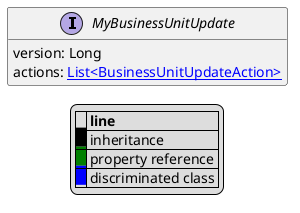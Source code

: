 @startuml

hide empty fields
hide empty methods
legend
|= |= line |
|<back:black>   </back>| inheritance |
|<back:green>   </back>| property reference |
|<back:blue>   </back>| discriminated class |
endlegend
interface MyBusinessUnitUpdate [[MyBusinessUnitUpdate.svg]]  {
    version: Long
    actions: [[BusinessUnitUpdateAction.svg List<BusinessUnitUpdateAction>]]
}






@enduml
